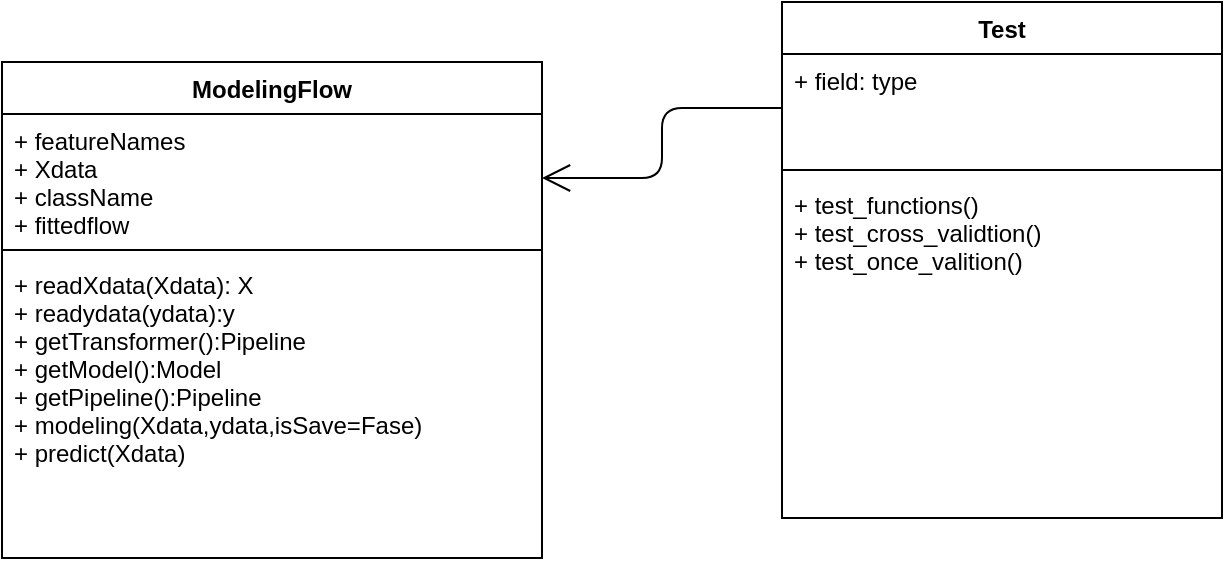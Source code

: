 <mxfile version="12.9.3" type="github">
  <diagram id="t4mAXT_9gxE2H1gIWOBb" name="Page-1">
    <mxGraphModel dx="652" dy="423" grid="1" gridSize="10" guides="1" tooltips="1" connect="1" arrows="1" fold="1" page="1" pageScale="1" pageWidth="827" pageHeight="1169" math="0" shadow="0">
      <root>
        <mxCell id="0" />
        <mxCell id="1" parent="0" />
        <mxCell id="MdVjQOEpR-VD5ustZgR6-1" value="ModelingFlow" style="swimlane;fontStyle=1;align=center;verticalAlign=top;childLayout=stackLayout;horizontal=1;startSize=26;horizontalStack=0;resizeParent=1;resizeParentMax=0;resizeLast=0;collapsible=1;marginBottom=0;" vertex="1" parent="1">
          <mxGeometry x="120" y="110" width="270" height="248" as="geometry" />
        </mxCell>
        <mxCell id="MdVjQOEpR-VD5ustZgR6-2" value="+ featureNames&#xa;+ Xdata&#xa;+ className&#xa;+ fittedflow" style="text;strokeColor=none;fillColor=none;align=left;verticalAlign=top;spacingLeft=4;spacingRight=4;overflow=hidden;rotatable=0;points=[[0,0.5],[1,0.5]];portConstraint=eastwest;" vertex="1" parent="MdVjQOEpR-VD5ustZgR6-1">
          <mxGeometry y="26" width="270" height="64" as="geometry" />
        </mxCell>
        <mxCell id="MdVjQOEpR-VD5ustZgR6-3" value="" style="line;strokeWidth=1;fillColor=none;align=left;verticalAlign=middle;spacingTop=-1;spacingLeft=3;spacingRight=3;rotatable=0;labelPosition=right;points=[];portConstraint=eastwest;" vertex="1" parent="MdVjQOEpR-VD5ustZgR6-1">
          <mxGeometry y="90" width="270" height="8" as="geometry" />
        </mxCell>
        <mxCell id="MdVjQOEpR-VD5ustZgR6-4" value="+ readXdata(Xdata): X&#xa;+ readydata(ydata):y&#xa;+ getTransformer():Pipeline&#xa;+ getModel():Model&#xa;+ getPipeline():Pipeline&#xa;+ modeling(Xdata,ydata,isSave=Fase)&#xa;+ predict(Xdata)&#xa;" style="text;strokeColor=none;fillColor=none;align=left;verticalAlign=top;spacingLeft=4;spacingRight=4;overflow=hidden;rotatable=0;points=[[0,0.5],[1,0.5]];portConstraint=eastwest;" vertex="1" parent="MdVjQOEpR-VD5ustZgR6-1">
          <mxGeometry y="98" width="270" height="150" as="geometry" />
        </mxCell>
        <mxCell id="MdVjQOEpR-VD5ustZgR6-6" value="Test" style="swimlane;fontStyle=1;align=center;verticalAlign=top;childLayout=stackLayout;horizontal=1;startSize=26;horizontalStack=0;resizeParent=1;resizeParentMax=0;resizeLast=0;collapsible=1;marginBottom=0;" vertex="1" parent="1">
          <mxGeometry x="510" y="80" width="220" height="258" as="geometry" />
        </mxCell>
        <mxCell id="MdVjQOEpR-VD5ustZgR6-7" value="+ field: type" style="text;strokeColor=none;fillColor=none;align=left;verticalAlign=top;spacingLeft=4;spacingRight=4;overflow=hidden;rotatable=0;points=[[0,0.5],[1,0.5]];portConstraint=eastwest;" vertex="1" parent="MdVjQOEpR-VD5ustZgR6-6">
          <mxGeometry y="26" width="220" height="54" as="geometry" />
        </mxCell>
        <mxCell id="MdVjQOEpR-VD5ustZgR6-8" value="" style="line;strokeWidth=1;fillColor=none;align=left;verticalAlign=middle;spacingTop=-1;spacingLeft=3;spacingRight=3;rotatable=0;labelPosition=right;points=[];portConstraint=eastwest;" vertex="1" parent="MdVjQOEpR-VD5ustZgR6-6">
          <mxGeometry y="80" width="220" height="8" as="geometry" />
        </mxCell>
        <mxCell id="MdVjQOEpR-VD5ustZgR6-9" value="+ test_functions()&#xa;+ test_cross_validtion()&#xa;+ test_once_valition()" style="text;strokeColor=none;fillColor=none;align=left;verticalAlign=top;spacingLeft=4;spacingRight=4;overflow=hidden;rotatable=0;points=[[0,0.5],[1,0.5]];portConstraint=eastwest;" vertex="1" parent="MdVjQOEpR-VD5ustZgR6-6">
          <mxGeometry y="88" width="220" height="170" as="geometry" />
        </mxCell>
        <mxCell id="MdVjQOEpR-VD5ustZgR6-10" value="" style="endArrow=open;endFill=1;endSize=12;html=1;exitX=0;exitY=0.5;exitDx=0;exitDy=0;entryX=1;entryY=0.5;entryDx=0;entryDy=0;edgeStyle=orthogonalEdgeStyle;" edge="1" parent="1" source="MdVjQOEpR-VD5ustZgR6-7" target="MdVjQOEpR-VD5ustZgR6-2">
          <mxGeometry width="160" relative="1" as="geometry">
            <mxPoint x="460" y="230" as="sourcePoint" />
            <mxPoint x="620" y="230" as="targetPoint" />
          </mxGeometry>
        </mxCell>
      </root>
    </mxGraphModel>
  </diagram>
</mxfile>
